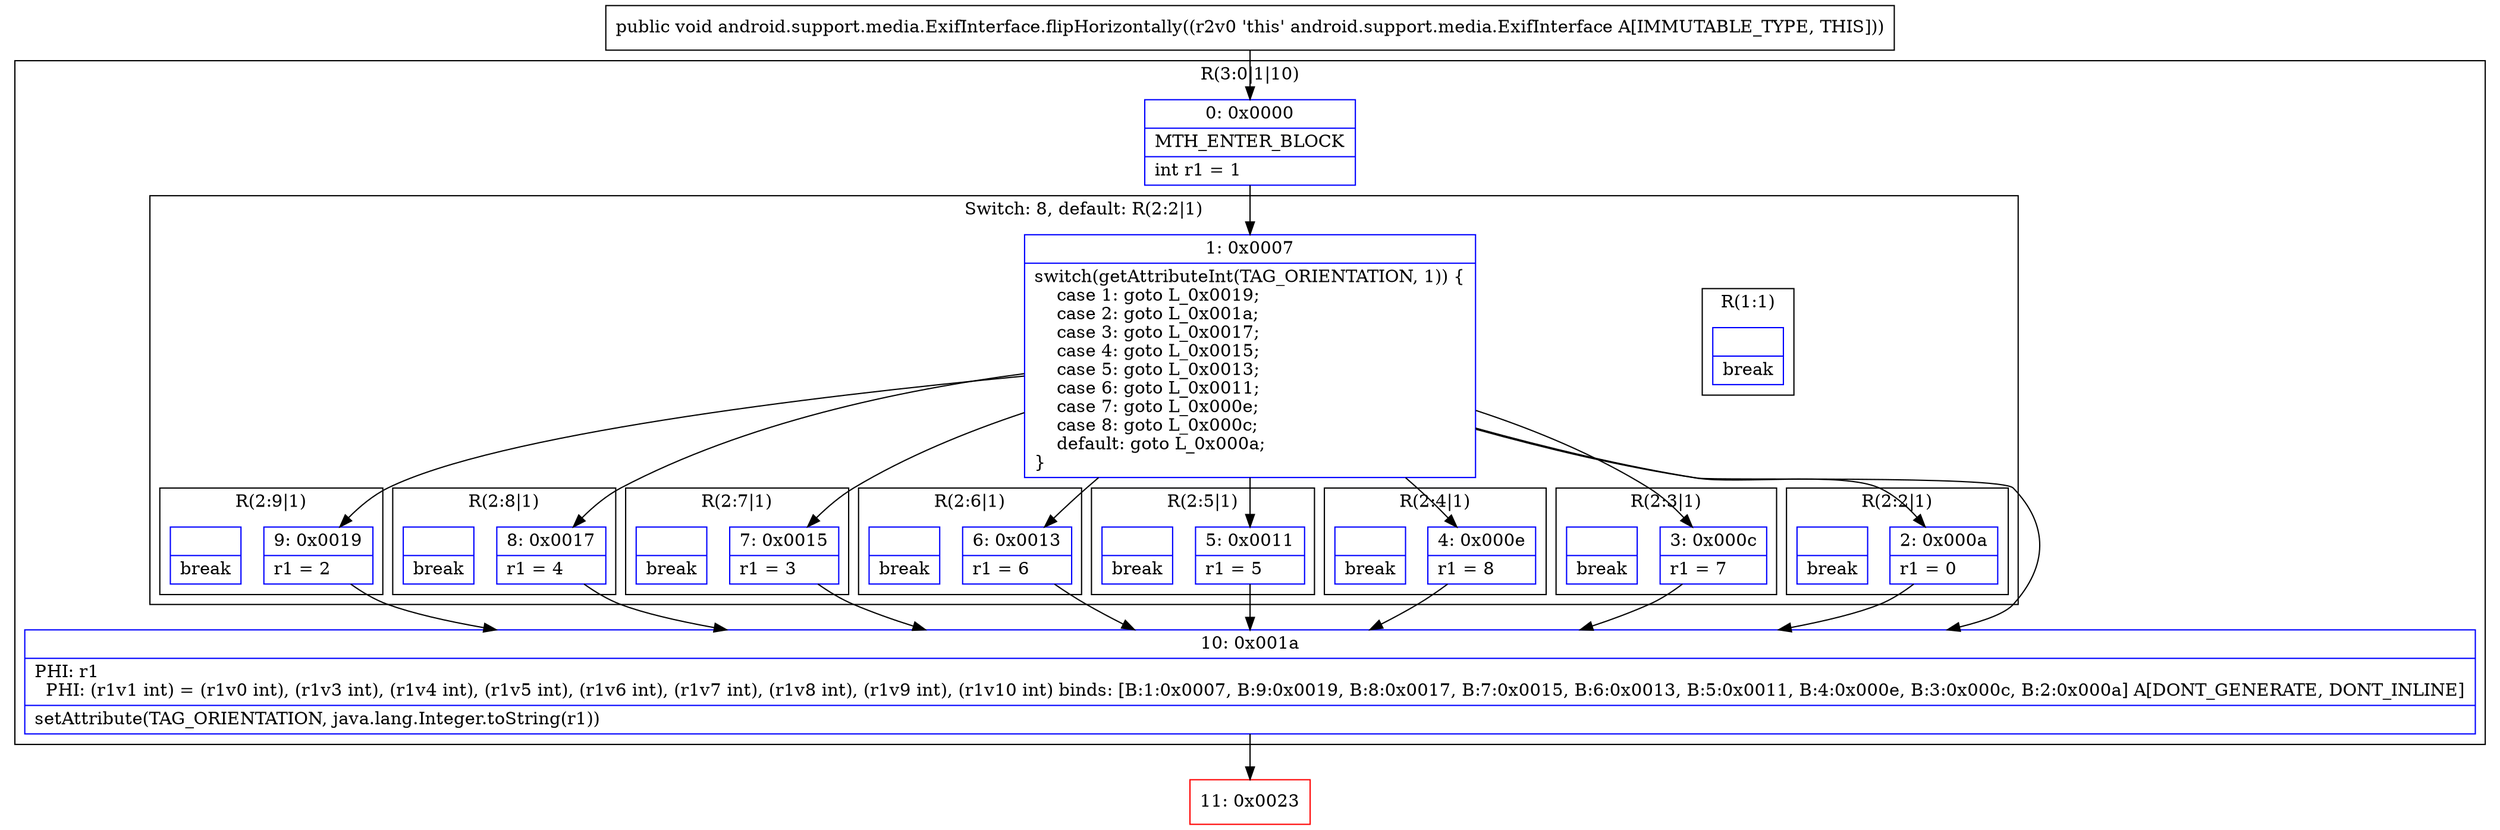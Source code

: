 digraph "CFG forandroid.support.media.ExifInterface.flipHorizontally()V" {
subgraph cluster_Region_876904803 {
label = "R(3:0|1|10)";
node [shape=record,color=blue];
Node_0 [shape=record,label="{0\:\ 0x0000|MTH_ENTER_BLOCK\l|int r1 = 1\l}"];
subgraph cluster_SwitchRegion_773810718 {
label = "Switch: 8, default: R(2:2|1)";
node [shape=record,color=blue];
Node_1 [shape=record,label="{1\:\ 0x0007|switch(getAttributeInt(TAG_ORIENTATION, 1)) \{\l    case 1: goto L_0x0019;\l    case 2: goto L_0x001a;\l    case 3: goto L_0x0017;\l    case 4: goto L_0x0015;\l    case 5: goto L_0x0013;\l    case 6: goto L_0x0011;\l    case 7: goto L_0x000e;\l    case 8: goto L_0x000c;\l    default: goto L_0x000a;\l\}\l}"];
subgraph cluster_Region_398755985 {
label = "R(2:9|1)";
node [shape=record,color=blue];
Node_9 [shape=record,label="{9\:\ 0x0019|r1 = 2\l}"];
Node_InsnContainer_490388086 [shape=record,label="{|break\l}"];
}
subgraph cluster_Region_133497296 {
label = "R(1:1)";
node [shape=record,color=blue];
Node_InsnContainer_286685500 [shape=record,label="{|break\l}"];
}
subgraph cluster_Region_139571199 {
label = "R(2:8|1)";
node [shape=record,color=blue];
Node_8 [shape=record,label="{8\:\ 0x0017|r1 = 4\l}"];
Node_InsnContainer_1150074522 [shape=record,label="{|break\l}"];
}
subgraph cluster_Region_119342076 {
label = "R(2:7|1)";
node [shape=record,color=blue];
Node_7 [shape=record,label="{7\:\ 0x0015|r1 = 3\l}"];
Node_InsnContainer_204297591 [shape=record,label="{|break\l}"];
}
subgraph cluster_Region_398644709 {
label = "R(2:6|1)";
node [shape=record,color=blue];
Node_6 [shape=record,label="{6\:\ 0x0013|r1 = 6\l}"];
Node_InsnContainer_595144355 [shape=record,label="{|break\l}"];
}
subgraph cluster_Region_619792268 {
label = "R(2:5|1)";
node [shape=record,color=blue];
Node_5 [shape=record,label="{5\:\ 0x0011|r1 = 5\l}"];
Node_InsnContainer_25459817 [shape=record,label="{|break\l}"];
}
subgraph cluster_Region_567950010 {
label = "R(2:4|1)";
node [shape=record,color=blue];
Node_4 [shape=record,label="{4\:\ 0x000e|r1 = 8\l}"];
Node_InsnContainer_551385773 [shape=record,label="{|break\l}"];
}
subgraph cluster_Region_1312284574 {
label = "R(2:3|1)";
node [shape=record,color=blue];
Node_3 [shape=record,label="{3\:\ 0x000c|r1 = 7\l}"];
Node_InsnContainer_1178404140 [shape=record,label="{|break\l}"];
}
subgraph cluster_Region_1339774528 {
label = "R(2:2|1)";
node [shape=record,color=blue];
Node_2 [shape=record,label="{2\:\ 0x000a|r1 = 0\l}"];
Node_InsnContainer_744171390 [shape=record,label="{|break\l}"];
}
}
Node_10 [shape=record,label="{10\:\ 0x001a|PHI: r1 \l  PHI: (r1v1 int) = (r1v0 int), (r1v3 int), (r1v4 int), (r1v5 int), (r1v6 int), (r1v7 int), (r1v8 int), (r1v9 int), (r1v10 int) binds: [B:1:0x0007, B:9:0x0019, B:8:0x0017, B:7:0x0015, B:6:0x0013, B:5:0x0011, B:4:0x000e, B:3:0x000c, B:2:0x000a] A[DONT_GENERATE, DONT_INLINE]\l|setAttribute(TAG_ORIENTATION, java.lang.Integer.toString(r1))\l}"];
}
Node_11 [shape=record,color=red,label="{11\:\ 0x0023}"];
MethodNode[shape=record,label="{public void android.support.media.ExifInterface.flipHorizontally((r2v0 'this' android.support.media.ExifInterface A[IMMUTABLE_TYPE, THIS])) }"];
MethodNode -> Node_0;
Node_0 -> Node_1;
Node_1 -> Node_2;
Node_1 -> Node_3;
Node_1 -> Node_4;
Node_1 -> Node_5;
Node_1 -> Node_6;
Node_1 -> Node_7;
Node_1 -> Node_8;
Node_1 -> Node_9;
Node_1 -> Node_10;
Node_9 -> Node_10;
Node_8 -> Node_10;
Node_7 -> Node_10;
Node_6 -> Node_10;
Node_5 -> Node_10;
Node_4 -> Node_10;
Node_3 -> Node_10;
Node_2 -> Node_10;
Node_10 -> Node_11;
}

